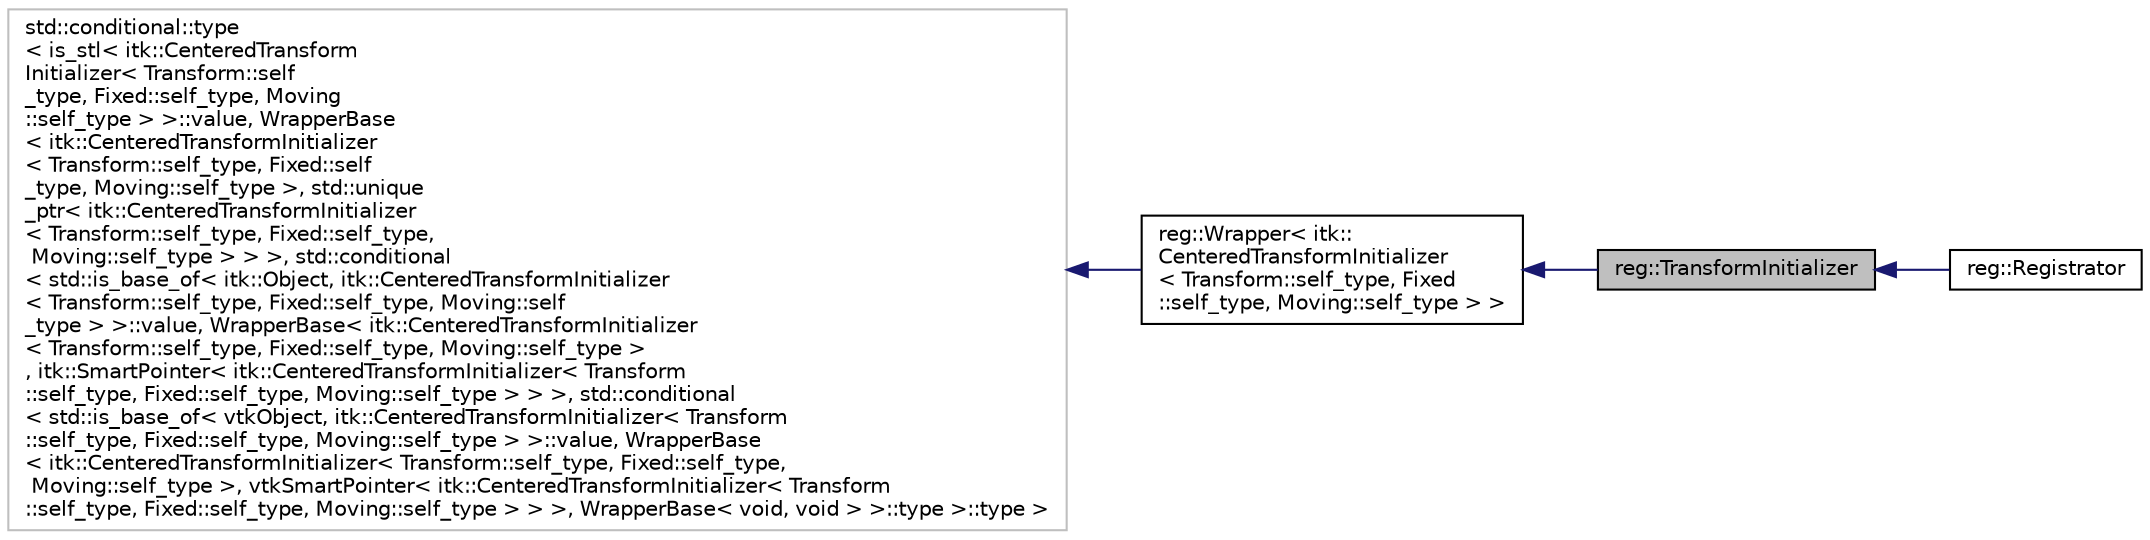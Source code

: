 digraph "reg::TransformInitializer"
{
  edge [fontname="Helvetica",fontsize="10",labelfontname="Helvetica",labelfontsize="10"];
  node [fontname="Helvetica",fontsize="10",shape=record];
  rankdir="LR";
  Node0 [label="reg::TransformInitializer",height=0.2,width=0.4,color="black", fillcolor="grey75", style="filled", fontcolor="black"];
  Node1 -> Node0 [dir="back",color="midnightblue",fontsize="10",style="solid",fontname="Helvetica"];
  Node1 [label="reg::Wrapper\< itk::\lCenteredTransformInitializer\l\< Transform::self_type, Fixed\l::self_type, Moving::self_type \> \>",height=0.2,width=0.4,color="black", fillcolor="white", style="filled",URL="$structreg_1_1_wrapper.html"];
  Node2 -> Node1 [dir="back",color="midnightblue",fontsize="10",style="solid",fontname="Helvetica"];
  Node2 [label="std::conditional::type\l\< is_stl\< itk::CenteredTransform\lInitializer\< Transform::self\l_type, Fixed::self_type, Moving\l::self_type \> \>::value, WrapperBase\l\< itk::CenteredTransformInitializer\l\< Transform::self_type, Fixed::self\l_type, Moving::self_type \>, std::unique\l_ptr\< itk::CenteredTransformInitializer\l\< Transform::self_type, Fixed::self_type,\l Moving::self_type \> \> \>, std::conditional\l\< std::is_base_of\< itk::Object, itk::CenteredTransformInitializer\l\< Transform::self_type, Fixed::self_type, Moving::self\l_type \> \>::value, WrapperBase\< itk::CenteredTransformInitializer\l\< Transform::self_type, Fixed::self_type, Moving::self_type \>\l, itk::SmartPointer\< itk::CenteredTransformInitializer\< Transform\l::self_type, Fixed::self_type, Moving::self_type \> \> \>, std::conditional\l\< std::is_base_of\< vtkObject, itk::CenteredTransformInitializer\< Transform\l::self_type, Fixed::self_type, Moving::self_type \> \>::value, WrapperBase\l\< itk::CenteredTransformInitializer\< Transform::self_type, Fixed::self_type,\l Moving::self_type \>, vtkSmartPointer\< itk::CenteredTransformInitializer\< Transform\l::self_type, Fixed::self_type, Moving::self_type \> \> \>, WrapperBase\< void, void \> \>::type \>::type \>",height=0.2,width=0.4,color="grey75", fillcolor="white", style="filled"];
  Node0 -> Node3 [dir="back",color="midnightblue",fontsize="10",style="solid",fontname="Helvetica"];
  Node3 [label="reg::Registrator",height=0.2,width=0.4,color="black", fillcolor="white", style="filled",URL="$structreg_1_1_registrator.html"];
}
